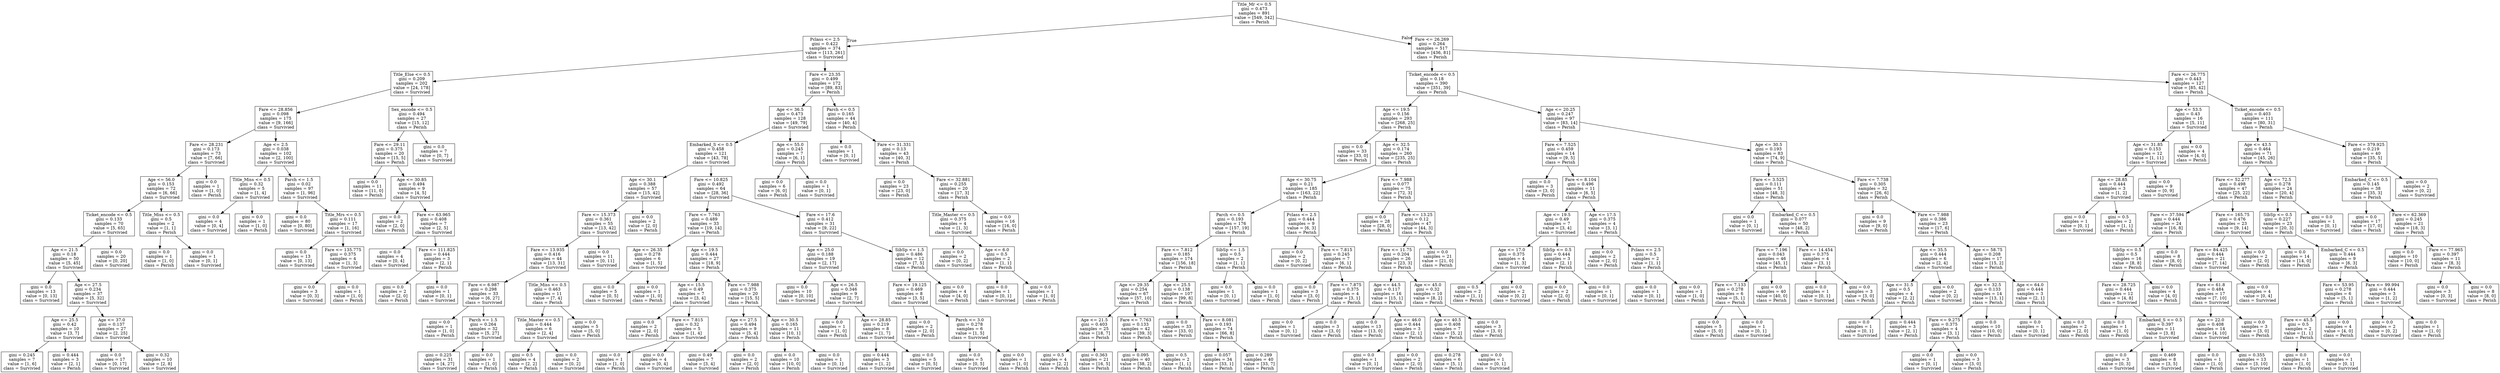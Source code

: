 digraph Tree {
node [shape=box] ;
0 [label="Title_Mr <= 0.5\ngini = 0.473\nsamples = 891\nvalue = [549, 342]\nclass = Perish"] ;
1 [label="Pclass <= 2.5\ngini = 0.422\nsamples = 374\nvalue = [113, 261]\nclass = Survivied"] ;
0 -> 1 [labeldistance=2.5, labelangle=45, headlabel="True"] ;
2 [label="Title_Else <= 0.5\ngini = 0.209\nsamples = 202\nvalue = [24, 178]\nclass = Survivied"] ;
1 -> 2 ;
3 [label="Fare <= 28.856\ngini = 0.098\nsamples = 175\nvalue = [9, 166]\nclass = Survivied"] ;
2 -> 3 ;
4 [label="Fare <= 28.231\ngini = 0.173\nsamples = 73\nvalue = [7, 66]\nclass = Survivied"] ;
3 -> 4 ;
5 [label="Age <= 56.0\ngini = 0.153\nsamples = 72\nvalue = [6, 66]\nclass = Survivied"] ;
4 -> 5 ;
6 [label="Ticket_encode <= 0.5\ngini = 0.133\nsamples = 70\nvalue = [5, 65]\nclass = Survivied"] ;
5 -> 6 ;
7 [label="Age <= 21.5\ngini = 0.18\nsamples = 50\nvalue = [5, 45]\nclass = Survivied"] ;
6 -> 7 ;
8 [label="gini = 0.0\nsamples = 13\nvalue = [0, 13]\nclass = Survivied"] ;
7 -> 8 ;
9 [label="Age <= 27.5\ngini = 0.234\nsamples = 37\nvalue = [5, 32]\nclass = Survivied"] ;
7 -> 9 ;
10 [label="Age <= 25.5\ngini = 0.42\nsamples = 10\nvalue = [3, 7]\nclass = Survivied"] ;
9 -> 10 ;
11 [label="gini = 0.245\nsamples = 7\nvalue = [1, 6]\nclass = Survivied"] ;
10 -> 11 ;
12 [label="gini = 0.444\nsamples = 3\nvalue = [2, 1]\nclass = Perish"] ;
10 -> 12 ;
13 [label="Age <= 37.0\ngini = 0.137\nsamples = 27\nvalue = [2, 25]\nclass = Survivied"] ;
9 -> 13 ;
14 [label="gini = 0.0\nsamples = 17\nvalue = [0, 17]\nclass = Survivied"] ;
13 -> 14 ;
15 [label="gini = 0.32\nsamples = 10\nvalue = [2, 8]\nclass = Survivied"] ;
13 -> 15 ;
16 [label="gini = 0.0\nsamples = 20\nvalue = [0, 20]\nclass = Survivied"] ;
6 -> 16 ;
17 [label="Title_Miss <= 0.5\ngini = 0.5\nsamples = 2\nvalue = [1, 1]\nclass = Perish"] ;
5 -> 17 ;
18 [label="gini = 0.0\nsamples = 1\nvalue = [1, 0]\nclass = Perish"] ;
17 -> 18 ;
19 [label="gini = 0.0\nsamples = 1\nvalue = [0, 1]\nclass = Survivied"] ;
17 -> 19 ;
20 [label="gini = 0.0\nsamples = 1\nvalue = [1, 0]\nclass = Perish"] ;
4 -> 20 ;
21 [label="Age <= 2.5\ngini = 0.038\nsamples = 102\nvalue = [2, 100]\nclass = Survivied"] ;
3 -> 21 ;
22 [label="Title_Miss <= 0.5\ngini = 0.32\nsamples = 5\nvalue = [1, 4]\nclass = Survivied"] ;
21 -> 22 ;
23 [label="gini = 0.0\nsamples = 4\nvalue = [0, 4]\nclass = Survivied"] ;
22 -> 23 ;
24 [label="gini = 0.0\nsamples = 1\nvalue = [1, 0]\nclass = Perish"] ;
22 -> 24 ;
25 [label="Parch <= 1.5\ngini = 0.02\nsamples = 97\nvalue = [1, 96]\nclass = Survivied"] ;
21 -> 25 ;
26 [label="gini = 0.0\nsamples = 80\nvalue = [0, 80]\nclass = Survivied"] ;
25 -> 26 ;
27 [label="Title_Mrs <= 0.5\ngini = 0.111\nsamples = 17\nvalue = [1, 16]\nclass = Survivied"] ;
25 -> 27 ;
28 [label="gini = 0.0\nsamples = 13\nvalue = [0, 13]\nclass = Survivied"] ;
27 -> 28 ;
29 [label="Fare <= 135.775\ngini = 0.375\nsamples = 4\nvalue = [1, 3]\nclass = Survivied"] ;
27 -> 29 ;
30 [label="gini = 0.0\nsamples = 3\nvalue = [0, 3]\nclass = Survivied"] ;
29 -> 30 ;
31 [label="gini = 0.0\nsamples = 1\nvalue = [1, 0]\nclass = Perish"] ;
29 -> 31 ;
32 [label="Sex_encode <= 0.5\ngini = 0.494\nsamples = 27\nvalue = [15, 12]\nclass = Perish"] ;
2 -> 32 ;
33 [label="Fare <= 29.11\ngini = 0.375\nsamples = 20\nvalue = [15, 5]\nclass = Perish"] ;
32 -> 33 ;
34 [label="gini = 0.0\nsamples = 11\nvalue = [11, 0]\nclass = Perish"] ;
33 -> 34 ;
35 [label="Age <= 30.85\ngini = 0.494\nsamples = 9\nvalue = [4, 5]\nclass = Survivied"] ;
33 -> 35 ;
36 [label="gini = 0.0\nsamples = 2\nvalue = [2, 0]\nclass = Perish"] ;
35 -> 36 ;
37 [label="Fare <= 63.965\ngini = 0.408\nsamples = 7\nvalue = [2, 5]\nclass = Survivied"] ;
35 -> 37 ;
38 [label="gini = 0.0\nsamples = 4\nvalue = [0, 4]\nclass = Survivied"] ;
37 -> 38 ;
39 [label="Fare <= 111.825\ngini = 0.444\nsamples = 3\nvalue = [2, 1]\nclass = Perish"] ;
37 -> 39 ;
40 [label="gini = 0.0\nsamples = 2\nvalue = [2, 0]\nclass = Perish"] ;
39 -> 40 ;
41 [label="gini = 0.0\nsamples = 1\nvalue = [0, 1]\nclass = Survivied"] ;
39 -> 41 ;
42 [label="gini = 0.0\nsamples = 7\nvalue = [0, 7]\nclass = Survivied"] ;
32 -> 42 ;
43 [label="Fare <= 23.35\ngini = 0.499\nsamples = 172\nvalue = [89, 83]\nclass = Perish"] ;
1 -> 43 ;
44 [label="Age <= 36.5\ngini = 0.473\nsamples = 128\nvalue = [49, 79]\nclass = Survivied"] ;
43 -> 44 ;
45 [label="Embarked_S <= 0.5\ngini = 0.458\nsamples = 121\nvalue = [43, 78]\nclass = Survivied"] ;
44 -> 45 ;
46 [label="Age <= 30.1\ngini = 0.388\nsamples = 57\nvalue = [15, 42]\nclass = Survivied"] ;
45 -> 46 ;
47 [label="Fare <= 15.373\ngini = 0.361\nsamples = 55\nvalue = [13, 42]\nclass = Survivied"] ;
46 -> 47 ;
48 [label="Fare <= 13.935\ngini = 0.416\nsamples = 44\nvalue = [13, 31]\nclass = Survivied"] ;
47 -> 48 ;
49 [label="Fare <= 6.987\ngini = 0.298\nsamples = 33\nvalue = [6, 27]\nclass = Survivied"] ;
48 -> 49 ;
50 [label="gini = 0.0\nsamples = 1\nvalue = [1, 0]\nclass = Perish"] ;
49 -> 50 ;
51 [label="Parch <= 1.5\ngini = 0.264\nsamples = 32\nvalue = [5, 27]\nclass = Survivied"] ;
49 -> 51 ;
52 [label="gini = 0.225\nsamples = 31\nvalue = [4, 27]\nclass = Survivied"] ;
51 -> 52 ;
53 [label="gini = 0.0\nsamples = 1\nvalue = [1, 0]\nclass = Perish"] ;
51 -> 53 ;
54 [label="Title_Miss <= 0.5\ngini = 0.463\nsamples = 11\nvalue = [7, 4]\nclass = Perish"] ;
48 -> 54 ;
55 [label="Title_Master <= 0.5\ngini = 0.444\nsamples = 6\nvalue = [2, 4]\nclass = Survivied"] ;
54 -> 55 ;
56 [label="gini = 0.5\nsamples = 4\nvalue = [2, 2]\nclass = Perish"] ;
55 -> 56 ;
57 [label="gini = 0.0\nsamples = 2\nvalue = [0, 2]\nclass = Survivied"] ;
55 -> 57 ;
58 [label="gini = 0.0\nsamples = 5\nvalue = [5, 0]\nclass = Perish"] ;
54 -> 58 ;
59 [label="gini = 0.0\nsamples = 11\nvalue = [0, 11]\nclass = Survivied"] ;
47 -> 59 ;
60 [label="gini = 0.0\nsamples = 2\nvalue = [2, 0]\nclass = Perish"] ;
46 -> 60 ;
61 [label="Fare <= 10.825\ngini = 0.492\nsamples = 64\nvalue = [28, 36]\nclass = Survivied"] ;
45 -> 61 ;
62 [label="Fare <= 7.763\ngini = 0.489\nsamples = 33\nvalue = [19, 14]\nclass = Perish"] ;
61 -> 62 ;
63 [label="Age <= 26.35\ngini = 0.278\nsamples = 6\nvalue = [1, 5]\nclass = Survivied"] ;
62 -> 63 ;
64 [label="gini = 0.0\nsamples = 5\nvalue = [0, 5]\nclass = Survivied"] ;
63 -> 64 ;
65 [label="gini = 0.0\nsamples = 1\nvalue = [1, 0]\nclass = Perish"] ;
63 -> 65 ;
66 [label="Age <= 19.5\ngini = 0.444\nsamples = 27\nvalue = [18, 9]\nclass = Perish"] ;
62 -> 66 ;
67 [label="Age <= 15.5\ngini = 0.49\nsamples = 7\nvalue = [3, 4]\nclass = Survivied"] ;
66 -> 67 ;
68 [label="gini = 0.0\nsamples = 2\nvalue = [2, 0]\nclass = Perish"] ;
67 -> 68 ;
69 [label="Fare <= 7.815\ngini = 0.32\nsamples = 5\nvalue = [1, 4]\nclass = Survivied"] ;
67 -> 69 ;
70 [label="gini = 0.0\nsamples = 1\nvalue = [1, 0]\nclass = Perish"] ;
69 -> 70 ;
71 [label="gini = 0.0\nsamples = 4\nvalue = [0, 4]\nclass = Survivied"] ;
69 -> 71 ;
72 [label="Fare <= 7.988\ngini = 0.375\nsamples = 20\nvalue = [15, 5]\nclass = Perish"] ;
66 -> 72 ;
73 [label="Age <= 27.5\ngini = 0.494\nsamples = 9\nvalue = [5, 4]\nclass = Perish"] ;
72 -> 73 ;
74 [label="gini = 0.49\nsamples = 7\nvalue = [3, 4]\nclass = Survivied"] ;
73 -> 74 ;
75 [label="gini = 0.0\nsamples = 2\nvalue = [2, 0]\nclass = Perish"] ;
73 -> 75 ;
76 [label="Age <= 30.5\ngini = 0.165\nsamples = 11\nvalue = [10, 1]\nclass = Perish"] ;
72 -> 76 ;
77 [label="gini = 0.0\nsamples = 10\nvalue = [10, 0]\nclass = Perish"] ;
76 -> 77 ;
78 [label="gini = 0.0\nsamples = 1\nvalue = [0, 1]\nclass = Survivied"] ;
76 -> 78 ;
79 [label="Fare <= 17.6\ngini = 0.412\nsamples = 31\nvalue = [9, 22]\nclass = Survivied"] ;
61 -> 79 ;
80 [label="Age <= 25.0\ngini = 0.188\nsamples = 19\nvalue = [2, 17]\nclass = Survivied"] ;
79 -> 80 ;
81 [label="gini = 0.0\nsamples = 10\nvalue = [0, 10]\nclass = Survivied"] ;
80 -> 81 ;
82 [label="Age <= 26.5\ngini = 0.346\nsamples = 9\nvalue = [2, 7]\nclass = Survivied"] ;
80 -> 82 ;
83 [label="gini = 0.0\nsamples = 1\nvalue = [1, 0]\nclass = Perish"] ;
82 -> 83 ;
84 [label="Age <= 28.85\ngini = 0.219\nsamples = 8\nvalue = [1, 7]\nclass = Survivied"] ;
82 -> 84 ;
85 [label="gini = 0.444\nsamples = 3\nvalue = [1, 2]\nclass = Survivied"] ;
84 -> 85 ;
86 [label="gini = 0.0\nsamples = 5\nvalue = [0, 5]\nclass = Survivied"] ;
84 -> 86 ;
87 [label="SibSp <= 1.5\ngini = 0.486\nsamples = 12\nvalue = [7, 5]\nclass = Perish"] ;
79 -> 87 ;
88 [label="Fare <= 19.125\ngini = 0.469\nsamples = 8\nvalue = [3, 5]\nclass = Survivied"] ;
87 -> 88 ;
89 [label="gini = 0.0\nsamples = 2\nvalue = [2, 0]\nclass = Perish"] ;
88 -> 89 ;
90 [label="Parch <= 3.0\ngini = 0.278\nsamples = 6\nvalue = [1, 5]\nclass = Survivied"] ;
88 -> 90 ;
91 [label="gini = 0.0\nsamples = 5\nvalue = [0, 5]\nclass = Survivied"] ;
90 -> 91 ;
92 [label="gini = 0.0\nsamples = 1\nvalue = [1, 0]\nclass = Perish"] ;
90 -> 92 ;
93 [label="gini = 0.0\nsamples = 4\nvalue = [4, 0]\nclass = Perish"] ;
87 -> 93 ;
94 [label="Age <= 55.0\ngini = 0.245\nsamples = 7\nvalue = [6, 1]\nclass = Perish"] ;
44 -> 94 ;
95 [label="gini = 0.0\nsamples = 6\nvalue = [6, 0]\nclass = Perish"] ;
94 -> 95 ;
96 [label="gini = 0.0\nsamples = 1\nvalue = [0, 1]\nclass = Survivied"] ;
94 -> 96 ;
97 [label="Parch <= 0.5\ngini = 0.165\nsamples = 44\nvalue = [40, 4]\nclass = Perish"] ;
43 -> 97 ;
98 [label="gini = 0.0\nsamples = 1\nvalue = [0, 1]\nclass = Survivied"] ;
97 -> 98 ;
99 [label="Fare <= 31.331\ngini = 0.13\nsamples = 43\nvalue = [40, 3]\nclass = Perish"] ;
97 -> 99 ;
100 [label="gini = 0.0\nsamples = 23\nvalue = [23, 0]\nclass = Perish"] ;
99 -> 100 ;
101 [label="Fare <= 32.881\ngini = 0.255\nsamples = 20\nvalue = [17, 3]\nclass = Perish"] ;
99 -> 101 ;
102 [label="Title_Master <= 0.5\ngini = 0.375\nsamples = 4\nvalue = [1, 3]\nclass = Survivied"] ;
101 -> 102 ;
103 [label="gini = 0.0\nsamples = 2\nvalue = [0, 2]\nclass = Survivied"] ;
102 -> 103 ;
104 [label="Age <= 6.0\ngini = 0.5\nsamples = 2\nvalue = [1, 1]\nclass = Perish"] ;
102 -> 104 ;
105 [label="gini = 0.0\nsamples = 1\nvalue = [0, 1]\nclass = Survivied"] ;
104 -> 105 ;
106 [label="gini = 0.0\nsamples = 1\nvalue = [1, 0]\nclass = Perish"] ;
104 -> 106 ;
107 [label="gini = 0.0\nsamples = 16\nvalue = [16, 0]\nclass = Perish"] ;
101 -> 107 ;
108 [label="Fare <= 26.269\ngini = 0.264\nsamples = 517\nvalue = [436, 81]\nclass = Perish"] ;
0 -> 108 [labeldistance=2.5, labelangle=-45, headlabel="False"] ;
109 [label="Ticket_encode <= 0.5\ngini = 0.18\nsamples = 390\nvalue = [351, 39]\nclass = Perish"] ;
108 -> 109 ;
110 [label="Age <= 19.5\ngini = 0.156\nsamples = 293\nvalue = [268, 25]\nclass = Perish"] ;
109 -> 110 ;
111 [label="gini = 0.0\nsamples = 33\nvalue = [33, 0]\nclass = Perish"] ;
110 -> 111 ;
112 [label="Age <= 32.5\ngini = 0.174\nsamples = 260\nvalue = [235, 25]\nclass = Perish"] ;
110 -> 112 ;
113 [label="Age <= 30.75\ngini = 0.21\nsamples = 185\nvalue = [163, 22]\nclass = Perish"] ;
112 -> 113 ;
114 [label="Parch <= 0.5\ngini = 0.193\nsamples = 176\nvalue = [157, 19]\nclass = Perish"] ;
113 -> 114 ;
115 [label="Fare <= 7.812\ngini = 0.185\nsamples = 174\nvalue = [156, 18]\nclass = Perish"] ;
114 -> 115 ;
116 [label="Age <= 29.35\ngini = 0.254\nsamples = 67\nvalue = [57, 10]\nclass = Perish"] ;
115 -> 116 ;
117 [label="Age <= 21.5\ngini = 0.403\nsamples = 25\nvalue = [18, 7]\nclass = Perish"] ;
116 -> 117 ;
118 [label="gini = 0.5\nsamples = 4\nvalue = [2, 2]\nclass = Perish"] ;
117 -> 118 ;
119 [label="gini = 0.363\nsamples = 21\nvalue = [16, 5]\nclass = Perish"] ;
117 -> 119 ;
120 [label="Fare <= 7.763\ngini = 0.133\nsamples = 42\nvalue = [39, 3]\nclass = Perish"] ;
116 -> 120 ;
121 [label="gini = 0.095\nsamples = 40\nvalue = [38, 2]\nclass = Perish"] ;
120 -> 121 ;
122 [label="gini = 0.5\nsamples = 2\nvalue = [1, 1]\nclass = Perish"] ;
120 -> 122 ;
123 [label="Age <= 25.5\ngini = 0.138\nsamples = 107\nvalue = [99, 8]\nclass = Perish"] ;
115 -> 123 ;
124 [label="gini = 0.0\nsamples = 33\nvalue = [33, 0]\nclass = Perish"] ;
123 -> 124 ;
125 [label="Fare <= 8.081\ngini = 0.193\nsamples = 74\nvalue = [66, 8]\nclass = Perish"] ;
123 -> 125 ;
126 [label="gini = 0.057\nsamples = 34\nvalue = [33, 1]\nclass = Perish"] ;
125 -> 126 ;
127 [label="gini = 0.289\nsamples = 40\nvalue = [33, 7]\nclass = Perish"] ;
125 -> 127 ;
128 [label="SibSp <= 1.5\ngini = 0.5\nsamples = 2\nvalue = [1, 1]\nclass = Perish"] ;
114 -> 128 ;
129 [label="gini = 0.0\nsamples = 1\nvalue = [0, 1]\nclass = Survivied"] ;
128 -> 129 ;
130 [label="gini = 0.0\nsamples = 1\nvalue = [1, 0]\nclass = Perish"] ;
128 -> 130 ;
131 [label="Pclass <= 2.5\ngini = 0.444\nsamples = 9\nvalue = [6, 3]\nclass = Perish"] ;
113 -> 131 ;
132 [label="gini = 0.0\nsamples = 2\nvalue = [0, 2]\nclass = Survivied"] ;
131 -> 132 ;
133 [label="Fare <= 7.815\ngini = 0.245\nsamples = 7\nvalue = [6, 1]\nclass = Perish"] ;
131 -> 133 ;
134 [label="gini = 0.0\nsamples = 3\nvalue = [3, 0]\nclass = Perish"] ;
133 -> 134 ;
135 [label="Fare <= 7.875\ngini = 0.375\nsamples = 4\nvalue = [3, 1]\nclass = Perish"] ;
133 -> 135 ;
136 [label="gini = 0.0\nsamples = 1\nvalue = [0, 1]\nclass = Survivied"] ;
135 -> 136 ;
137 [label="gini = 0.0\nsamples = 3\nvalue = [3, 0]\nclass = Perish"] ;
135 -> 137 ;
138 [label="Fare <= 7.988\ngini = 0.077\nsamples = 75\nvalue = [72, 3]\nclass = Perish"] ;
112 -> 138 ;
139 [label="gini = 0.0\nsamples = 28\nvalue = [28, 0]\nclass = Perish"] ;
138 -> 139 ;
140 [label="Fare <= 13.25\ngini = 0.12\nsamples = 47\nvalue = [44, 3]\nclass = Perish"] ;
138 -> 140 ;
141 [label="Fare <= 11.75\ngini = 0.204\nsamples = 26\nvalue = [23, 3]\nclass = Perish"] ;
140 -> 141 ;
142 [label="Age <= 44.5\ngini = 0.117\nsamples = 16\nvalue = [15, 1]\nclass = Perish"] ;
141 -> 142 ;
143 [label="gini = 0.0\nsamples = 13\nvalue = [13, 0]\nclass = Perish"] ;
142 -> 143 ;
144 [label="Age <= 46.0\ngini = 0.444\nsamples = 3\nvalue = [2, 1]\nclass = Perish"] ;
142 -> 144 ;
145 [label="gini = 0.0\nsamples = 1\nvalue = [0, 1]\nclass = Survivied"] ;
144 -> 145 ;
146 [label="gini = 0.0\nsamples = 2\nvalue = [2, 0]\nclass = Perish"] ;
144 -> 146 ;
147 [label="Age <= 45.0\ngini = 0.32\nsamples = 10\nvalue = [8, 2]\nclass = Perish"] ;
141 -> 147 ;
148 [label="Age <= 40.5\ngini = 0.408\nsamples = 7\nvalue = [5, 2]\nclass = Perish"] ;
147 -> 148 ;
149 [label="gini = 0.278\nsamples = 6\nvalue = [5, 1]\nclass = Perish"] ;
148 -> 149 ;
150 [label="gini = 0.0\nsamples = 1\nvalue = [0, 1]\nclass = Survivied"] ;
148 -> 150 ;
151 [label="gini = 0.0\nsamples = 3\nvalue = [3, 0]\nclass = Perish"] ;
147 -> 151 ;
152 [label="gini = 0.0\nsamples = 21\nvalue = [21, 0]\nclass = Perish"] ;
140 -> 152 ;
153 [label="Age <= 20.25\ngini = 0.247\nsamples = 97\nvalue = [83, 14]\nclass = Perish"] ;
109 -> 153 ;
154 [label="Fare <= 7.525\ngini = 0.459\nsamples = 14\nvalue = [9, 5]\nclass = Perish"] ;
153 -> 154 ;
155 [label="gini = 0.0\nsamples = 3\nvalue = [3, 0]\nclass = Perish"] ;
154 -> 155 ;
156 [label="Fare <= 8.104\ngini = 0.496\nsamples = 11\nvalue = [6, 5]\nclass = Perish"] ;
154 -> 156 ;
157 [label="Age <= 19.5\ngini = 0.49\nsamples = 7\nvalue = [3, 4]\nclass = Survivied"] ;
156 -> 157 ;
158 [label="Age <= 17.0\ngini = 0.375\nsamples = 4\nvalue = [1, 3]\nclass = Survivied"] ;
157 -> 158 ;
159 [label="gini = 0.5\nsamples = 2\nvalue = [1, 1]\nclass = Perish"] ;
158 -> 159 ;
160 [label="gini = 0.0\nsamples = 2\nvalue = [0, 2]\nclass = Survivied"] ;
158 -> 160 ;
161 [label="SibSp <= 0.5\ngini = 0.444\nsamples = 3\nvalue = [2, 1]\nclass = Perish"] ;
157 -> 161 ;
162 [label="gini = 0.0\nsamples = 2\nvalue = [2, 0]\nclass = Perish"] ;
161 -> 162 ;
163 [label="gini = 0.0\nsamples = 1\nvalue = [0, 1]\nclass = Survivied"] ;
161 -> 163 ;
164 [label="Age <= 17.5\ngini = 0.375\nsamples = 4\nvalue = [3, 1]\nclass = Perish"] ;
156 -> 164 ;
165 [label="gini = 0.0\nsamples = 2\nvalue = [2, 0]\nclass = Perish"] ;
164 -> 165 ;
166 [label="Pclass <= 2.5\ngini = 0.5\nsamples = 2\nvalue = [1, 1]\nclass = Perish"] ;
164 -> 166 ;
167 [label="gini = 0.0\nsamples = 1\nvalue = [0, 1]\nclass = Survivied"] ;
166 -> 167 ;
168 [label="gini = 0.0\nsamples = 1\nvalue = [1, 0]\nclass = Perish"] ;
166 -> 168 ;
169 [label="Age <= 30.5\ngini = 0.193\nsamples = 83\nvalue = [74, 9]\nclass = Perish"] ;
153 -> 169 ;
170 [label="Fare <= 3.525\ngini = 0.111\nsamples = 51\nvalue = [48, 3]\nclass = Perish"] ;
169 -> 170 ;
171 [label="gini = 0.0\nsamples = 1\nvalue = [0, 1]\nclass = Survivied"] ;
170 -> 171 ;
172 [label="Embarked_C <= 0.5\ngini = 0.077\nsamples = 50\nvalue = [48, 2]\nclass = Perish"] ;
170 -> 172 ;
173 [label="Fare <= 7.196\ngini = 0.043\nsamples = 46\nvalue = [45, 1]\nclass = Perish"] ;
172 -> 173 ;
174 [label="Fare <= 7.133\ngini = 0.278\nsamples = 6\nvalue = [5, 1]\nclass = Perish"] ;
173 -> 174 ;
175 [label="gini = 0.0\nsamples = 5\nvalue = [5, 0]\nclass = Perish"] ;
174 -> 175 ;
176 [label="gini = 0.0\nsamples = 1\nvalue = [0, 1]\nclass = Survivied"] ;
174 -> 176 ;
177 [label="gini = 0.0\nsamples = 40\nvalue = [40, 0]\nclass = Perish"] ;
173 -> 177 ;
178 [label="Fare <= 14.454\ngini = 0.375\nsamples = 4\nvalue = [3, 1]\nclass = Perish"] ;
172 -> 178 ;
179 [label="gini = 0.0\nsamples = 1\nvalue = [0, 1]\nclass = Survivied"] ;
178 -> 179 ;
180 [label="gini = 0.0\nsamples = 3\nvalue = [3, 0]\nclass = Perish"] ;
178 -> 180 ;
181 [label="Fare <= 7.738\ngini = 0.305\nsamples = 32\nvalue = [26, 6]\nclass = Perish"] ;
169 -> 181 ;
182 [label="gini = 0.0\nsamples = 9\nvalue = [9, 0]\nclass = Perish"] ;
181 -> 182 ;
183 [label="Fare <= 7.988\ngini = 0.386\nsamples = 23\nvalue = [17, 6]\nclass = Perish"] ;
181 -> 183 ;
184 [label="Age <= 35.5\ngini = 0.444\nsamples = 6\nvalue = [2, 4]\nclass = Survivied"] ;
183 -> 184 ;
185 [label="Age <= 31.5\ngini = 0.5\nsamples = 4\nvalue = [2, 2]\nclass = Perish"] ;
184 -> 185 ;
186 [label="gini = 0.0\nsamples = 1\nvalue = [0, 1]\nclass = Survivied"] ;
185 -> 186 ;
187 [label="gini = 0.444\nsamples = 3\nvalue = [2, 1]\nclass = Perish"] ;
185 -> 187 ;
188 [label="gini = 0.0\nsamples = 2\nvalue = [0, 2]\nclass = Survivied"] ;
184 -> 188 ;
189 [label="Age <= 58.75\ngini = 0.208\nsamples = 17\nvalue = [15, 2]\nclass = Perish"] ;
183 -> 189 ;
190 [label="Age <= 32.5\ngini = 0.133\nsamples = 14\nvalue = [13, 1]\nclass = Perish"] ;
189 -> 190 ;
191 [label="Fare <= 9.275\ngini = 0.375\nsamples = 4\nvalue = [3, 1]\nclass = Perish"] ;
190 -> 191 ;
192 [label="gini = 0.0\nsamples = 1\nvalue = [0, 1]\nclass = Survivied"] ;
191 -> 192 ;
193 [label="gini = 0.0\nsamples = 3\nvalue = [3, 0]\nclass = Perish"] ;
191 -> 193 ;
194 [label="gini = 0.0\nsamples = 10\nvalue = [10, 0]\nclass = Perish"] ;
190 -> 194 ;
195 [label="Age <= 64.0\ngini = 0.444\nsamples = 3\nvalue = [2, 1]\nclass = Perish"] ;
189 -> 195 ;
196 [label="gini = 0.0\nsamples = 1\nvalue = [0, 1]\nclass = Survivied"] ;
195 -> 196 ;
197 [label="gini = 0.0\nsamples = 2\nvalue = [2, 0]\nclass = Perish"] ;
195 -> 197 ;
198 [label="Fare <= 26.775\ngini = 0.443\nsamples = 127\nvalue = [85, 42]\nclass = Perish"] ;
108 -> 198 ;
199 [label="Age <= 53.5\ngini = 0.43\nsamples = 16\nvalue = [5, 11]\nclass = Survivied"] ;
198 -> 199 ;
200 [label="Age <= 31.85\ngini = 0.153\nsamples = 12\nvalue = [1, 11]\nclass = Survivied"] ;
199 -> 200 ;
201 [label="Age <= 28.85\ngini = 0.444\nsamples = 3\nvalue = [1, 2]\nclass = Survivied"] ;
200 -> 201 ;
202 [label="gini = 0.0\nsamples = 1\nvalue = [0, 1]\nclass = Survivied"] ;
201 -> 202 ;
203 [label="gini = 0.5\nsamples = 2\nvalue = [1, 1]\nclass = Perish"] ;
201 -> 203 ;
204 [label="gini = 0.0\nsamples = 9\nvalue = [0, 9]\nclass = Survivied"] ;
200 -> 204 ;
205 [label="gini = 0.0\nsamples = 4\nvalue = [4, 0]\nclass = Perish"] ;
199 -> 205 ;
206 [label="Ticket_encode <= 0.5\ngini = 0.403\nsamples = 111\nvalue = [80, 31]\nclass = Perish"] ;
198 -> 206 ;
207 [label="Age <= 43.5\ngini = 0.464\nsamples = 71\nvalue = [45, 26]\nclass = Perish"] ;
206 -> 207 ;
208 [label="Fare <= 52.277\ngini = 0.498\nsamples = 47\nvalue = [25, 22]\nclass = Perish"] ;
207 -> 208 ;
209 [label="Fare <= 37.594\ngini = 0.444\nsamples = 24\nvalue = [16, 8]\nclass = Perish"] ;
208 -> 209 ;
210 [label="SibSp <= 0.5\ngini = 0.5\nsamples = 16\nvalue = [8, 8]\nclass = Perish"] ;
209 -> 210 ;
211 [label="Fare <= 28.725\ngini = 0.444\nsamples = 12\nvalue = [4, 8]\nclass = Survivied"] ;
210 -> 211 ;
212 [label="gini = 0.0\nsamples = 1\nvalue = [1, 0]\nclass = Perish"] ;
211 -> 212 ;
213 [label="Embarked_S <= 0.5\ngini = 0.397\nsamples = 11\nvalue = [3, 8]\nclass = Survivied"] ;
211 -> 213 ;
214 [label="gini = 0.0\nsamples = 3\nvalue = [0, 3]\nclass = Survivied"] ;
213 -> 214 ;
215 [label="gini = 0.469\nsamples = 8\nvalue = [3, 5]\nclass = Survivied"] ;
213 -> 215 ;
216 [label="gini = 0.0\nsamples = 4\nvalue = [4, 0]\nclass = Perish"] ;
210 -> 216 ;
217 [label="gini = 0.0\nsamples = 8\nvalue = [8, 0]\nclass = Perish"] ;
209 -> 217 ;
218 [label="Fare <= 165.75\ngini = 0.476\nsamples = 23\nvalue = [9, 14]\nclass = Survivied"] ;
208 -> 218 ;
219 [label="Fare <= 84.425\ngini = 0.444\nsamples = 21\nvalue = [7, 14]\nclass = Survivied"] ;
218 -> 219 ;
220 [label="Fare <= 61.8\ngini = 0.484\nsamples = 17\nvalue = [7, 10]\nclass = Survivied"] ;
219 -> 220 ;
221 [label="Age <= 22.0\ngini = 0.408\nsamples = 14\nvalue = [4, 10]\nclass = Survivied"] ;
220 -> 221 ;
222 [label="gini = 0.0\nsamples = 1\nvalue = [1, 0]\nclass = Perish"] ;
221 -> 222 ;
223 [label="gini = 0.355\nsamples = 13\nvalue = [3, 10]\nclass = Survivied"] ;
221 -> 223 ;
224 [label="gini = 0.0\nsamples = 3\nvalue = [3, 0]\nclass = Perish"] ;
220 -> 224 ;
225 [label="gini = 0.0\nsamples = 4\nvalue = [0, 4]\nclass = Survivied"] ;
219 -> 225 ;
226 [label="gini = 0.0\nsamples = 2\nvalue = [2, 0]\nclass = Perish"] ;
218 -> 226 ;
227 [label="Age <= 72.5\ngini = 0.278\nsamples = 24\nvalue = [20, 4]\nclass = Perish"] ;
207 -> 227 ;
228 [label="SibSp <= 0.5\ngini = 0.227\nsamples = 23\nvalue = [20, 3]\nclass = Perish"] ;
227 -> 228 ;
229 [label="gini = 0.0\nsamples = 14\nvalue = [14, 0]\nclass = Perish"] ;
228 -> 229 ;
230 [label="Embarked_C <= 0.5\ngini = 0.444\nsamples = 9\nvalue = [6, 3]\nclass = Perish"] ;
228 -> 230 ;
231 [label="Fare <= 53.95\ngini = 0.278\nsamples = 6\nvalue = [5, 1]\nclass = Perish"] ;
230 -> 231 ;
232 [label="Fare <= 45.5\ngini = 0.5\nsamples = 2\nvalue = [1, 1]\nclass = Perish"] ;
231 -> 232 ;
233 [label="gini = 0.0\nsamples = 1\nvalue = [1, 0]\nclass = Perish"] ;
232 -> 233 ;
234 [label="gini = 0.0\nsamples = 1\nvalue = [0, 1]\nclass = Survivied"] ;
232 -> 234 ;
235 [label="gini = 0.0\nsamples = 4\nvalue = [4, 0]\nclass = Perish"] ;
231 -> 235 ;
236 [label="Fare <= 99.994\ngini = 0.444\nsamples = 3\nvalue = [1, 2]\nclass = Survivied"] ;
230 -> 236 ;
237 [label="gini = 0.0\nsamples = 2\nvalue = [0, 2]\nclass = Survivied"] ;
236 -> 237 ;
238 [label="gini = 0.0\nsamples = 1\nvalue = [1, 0]\nclass = Perish"] ;
236 -> 238 ;
239 [label="gini = 0.0\nsamples = 1\nvalue = [0, 1]\nclass = Survivied"] ;
227 -> 239 ;
240 [label="Fare <= 379.925\ngini = 0.219\nsamples = 40\nvalue = [35, 5]\nclass = Perish"] ;
206 -> 240 ;
241 [label="Embarked_C <= 0.5\ngini = 0.145\nsamples = 38\nvalue = [35, 3]\nclass = Perish"] ;
240 -> 241 ;
242 [label="gini = 0.0\nsamples = 17\nvalue = [17, 0]\nclass = Perish"] ;
241 -> 242 ;
243 [label="Fare <= 62.369\ngini = 0.245\nsamples = 21\nvalue = [18, 3]\nclass = Perish"] ;
241 -> 243 ;
244 [label="gini = 0.0\nsamples = 10\nvalue = [10, 0]\nclass = Perish"] ;
243 -> 244 ;
245 [label="Fare <= 77.965\ngini = 0.397\nsamples = 11\nvalue = [8, 3]\nclass = Perish"] ;
243 -> 245 ;
246 [label="gini = 0.0\nsamples = 3\nvalue = [0, 3]\nclass = Survivied"] ;
245 -> 246 ;
247 [label="gini = 0.0\nsamples = 8\nvalue = [8, 0]\nclass = Perish"] ;
245 -> 247 ;
248 [label="gini = 0.0\nsamples = 2\nvalue = [0, 2]\nclass = Survivied"] ;
240 -> 248 ;
}